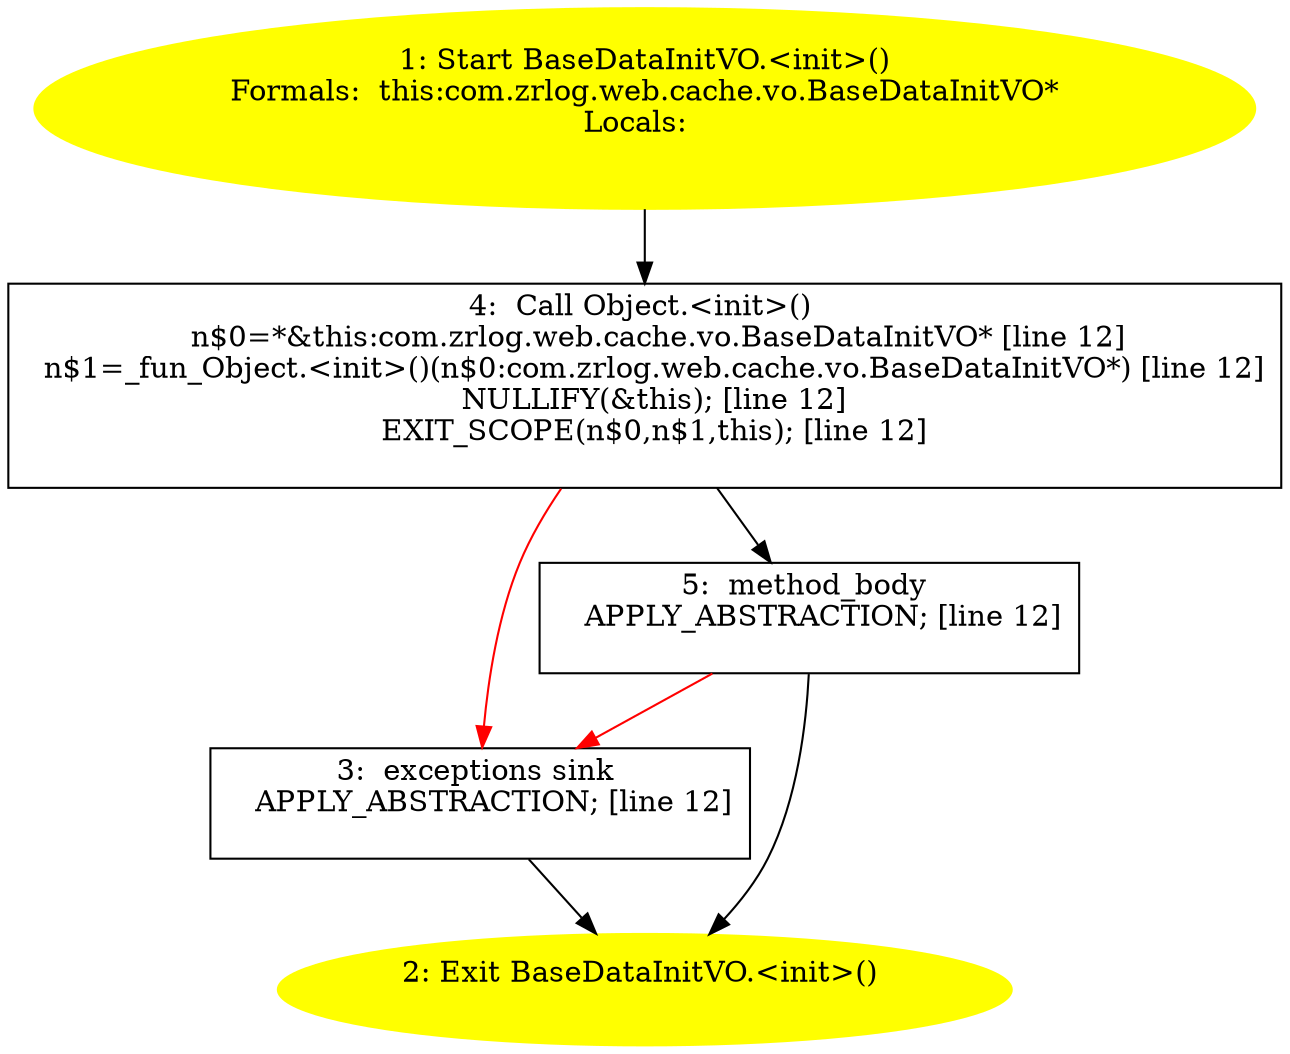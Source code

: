 /* @generated */
digraph cfg {
"com.zrlog.web.cache.vo.BaseDataInitVO.<init>().15d7159735767541bf58d91c1a2d534c_1" [label="1: Start BaseDataInitVO.<init>()\nFormals:  this:com.zrlog.web.cache.vo.BaseDataInitVO*\nLocals:  \n  " color=yellow style=filled]
	

	 "com.zrlog.web.cache.vo.BaseDataInitVO.<init>().15d7159735767541bf58d91c1a2d534c_1" -> "com.zrlog.web.cache.vo.BaseDataInitVO.<init>().15d7159735767541bf58d91c1a2d534c_4" ;
"com.zrlog.web.cache.vo.BaseDataInitVO.<init>().15d7159735767541bf58d91c1a2d534c_2" [label="2: Exit BaseDataInitVO.<init>() \n  " color=yellow style=filled]
	

"com.zrlog.web.cache.vo.BaseDataInitVO.<init>().15d7159735767541bf58d91c1a2d534c_3" [label="3:  exceptions sink \n   APPLY_ABSTRACTION; [line 12]\n " shape="box"]
	

	 "com.zrlog.web.cache.vo.BaseDataInitVO.<init>().15d7159735767541bf58d91c1a2d534c_3" -> "com.zrlog.web.cache.vo.BaseDataInitVO.<init>().15d7159735767541bf58d91c1a2d534c_2" ;
"com.zrlog.web.cache.vo.BaseDataInitVO.<init>().15d7159735767541bf58d91c1a2d534c_4" [label="4:  Call Object.<init>() \n   n$0=*&this:com.zrlog.web.cache.vo.BaseDataInitVO* [line 12]\n  n$1=_fun_Object.<init>()(n$0:com.zrlog.web.cache.vo.BaseDataInitVO*) [line 12]\n  NULLIFY(&this); [line 12]\n  EXIT_SCOPE(n$0,n$1,this); [line 12]\n " shape="box"]
	

	 "com.zrlog.web.cache.vo.BaseDataInitVO.<init>().15d7159735767541bf58d91c1a2d534c_4" -> "com.zrlog.web.cache.vo.BaseDataInitVO.<init>().15d7159735767541bf58d91c1a2d534c_5" ;
	 "com.zrlog.web.cache.vo.BaseDataInitVO.<init>().15d7159735767541bf58d91c1a2d534c_4" -> "com.zrlog.web.cache.vo.BaseDataInitVO.<init>().15d7159735767541bf58d91c1a2d534c_3" [color="red" ];
"com.zrlog.web.cache.vo.BaseDataInitVO.<init>().15d7159735767541bf58d91c1a2d534c_5" [label="5:  method_body \n   APPLY_ABSTRACTION; [line 12]\n " shape="box"]
	

	 "com.zrlog.web.cache.vo.BaseDataInitVO.<init>().15d7159735767541bf58d91c1a2d534c_5" -> "com.zrlog.web.cache.vo.BaseDataInitVO.<init>().15d7159735767541bf58d91c1a2d534c_2" ;
	 "com.zrlog.web.cache.vo.BaseDataInitVO.<init>().15d7159735767541bf58d91c1a2d534c_5" -> "com.zrlog.web.cache.vo.BaseDataInitVO.<init>().15d7159735767541bf58d91c1a2d534c_3" [color="red" ];
}
